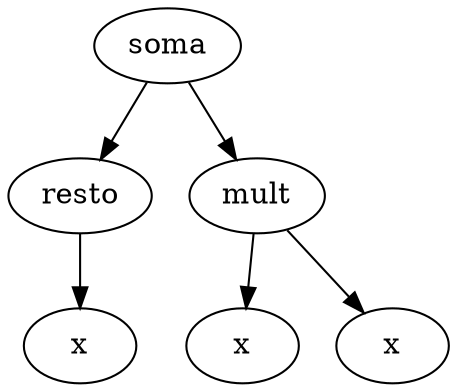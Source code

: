  digraph G23 {
N23 [label="soma"];
N23 -> N19;
N19 [label="resto"];
N19 -> N18;
N18 [label="x"];
N23 -> N22;
N22 [label="mult"];
N22 -> N20;
N20 [label="x"];
N22 -> N21;
N21 [label="x"];
}
 digraph G17 {
N17 [label="x"];
}
